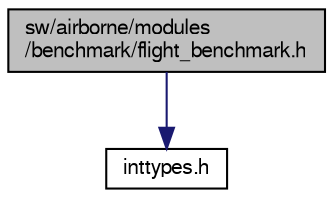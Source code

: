 digraph "sw/airborne/modules/benchmark/flight_benchmark.h"
{
  edge [fontname="FreeSans",fontsize="10",labelfontname="FreeSans",labelfontsize="10"];
  node [fontname="FreeSans",fontsize="10",shape=record];
  Node1 [label="sw/airborne/modules\l/benchmark/flight_benchmark.h",height=0.2,width=0.4,color="black", fillcolor="grey75", style="filled", fontcolor="black"];
  Node1 -> Node2 [color="midnightblue",fontsize="10",style="solid",fontname="FreeSans"];
  Node2 [label="inttypes.h",height=0.2,width=0.4,color="black", fillcolor="white", style="filled",URL="$inttypes_8h.html"];
}

